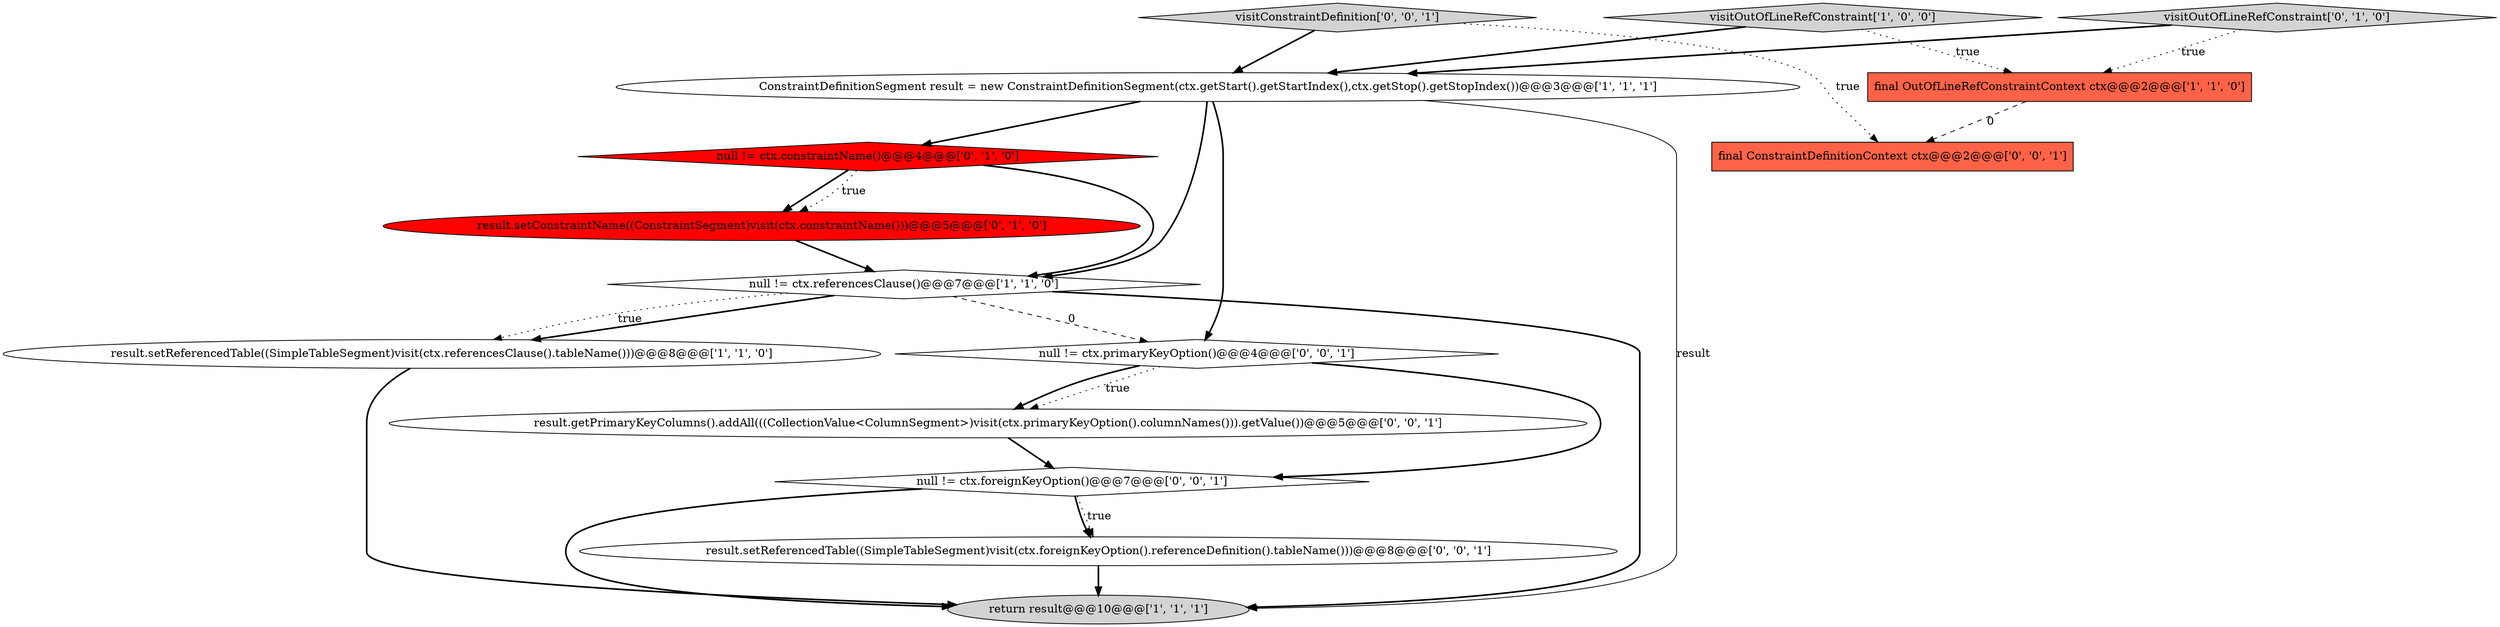 digraph {
12 [style = filled, label = "final ConstraintDefinitionContext ctx@@@2@@@['0', '0', '1']", fillcolor = tomato, shape = box image = "AAA0AAABBB3BBB"];
8 [style = filled, label = "null != ctx.constraintName()@@@4@@@['0', '1', '0']", fillcolor = red, shape = diamond image = "AAA1AAABBB2BBB"];
0 [style = filled, label = "ConstraintDefinitionSegment result = new ConstraintDefinitionSegment(ctx.getStart().getStartIndex(),ctx.getStop().getStopIndex())@@@3@@@['1', '1', '1']", fillcolor = white, shape = ellipse image = "AAA0AAABBB1BBB"];
4 [style = filled, label = "final OutOfLineRefConstraintContext ctx@@@2@@@['1', '1', '0']", fillcolor = tomato, shape = box image = "AAA0AAABBB1BBB"];
6 [style = filled, label = "result.setConstraintName((ConstraintSegment)visit(ctx.constraintName()))@@@5@@@['0', '1', '0']", fillcolor = red, shape = ellipse image = "AAA1AAABBB2BBB"];
2 [style = filled, label = "return result@@@10@@@['1', '1', '1']", fillcolor = lightgray, shape = ellipse image = "AAA0AAABBB1BBB"];
5 [style = filled, label = "visitOutOfLineRefConstraint['1', '0', '0']", fillcolor = lightgray, shape = diamond image = "AAA0AAABBB1BBB"];
10 [style = filled, label = "result.setReferencedTable((SimpleTableSegment)visit(ctx.foreignKeyOption().referenceDefinition().tableName()))@@@8@@@['0', '0', '1']", fillcolor = white, shape = ellipse image = "AAA0AAABBB3BBB"];
13 [style = filled, label = "null != ctx.primaryKeyOption()@@@4@@@['0', '0', '1']", fillcolor = white, shape = diamond image = "AAA0AAABBB3BBB"];
1 [style = filled, label = "null != ctx.referencesClause()@@@7@@@['1', '1', '0']", fillcolor = white, shape = diamond image = "AAA0AAABBB1BBB"];
9 [style = filled, label = "visitConstraintDefinition['0', '0', '1']", fillcolor = lightgray, shape = diamond image = "AAA0AAABBB3BBB"];
7 [style = filled, label = "visitOutOfLineRefConstraint['0', '1', '0']", fillcolor = lightgray, shape = diamond image = "AAA0AAABBB2BBB"];
3 [style = filled, label = "result.setReferencedTable((SimpleTableSegment)visit(ctx.referencesClause().tableName()))@@@8@@@['1', '1', '0']", fillcolor = white, shape = ellipse image = "AAA0AAABBB1BBB"];
14 [style = filled, label = "result.getPrimaryKeyColumns().addAll(((CollectionValue<ColumnSegment>)visit(ctx.primaryKeyOption().columnNames())).getValue())@@@5@@@['0', '0', '1']", fillcolor = white, shape = ellipse image = "AAA0AAABBB3BBB"];
11 [style = filled, label = "null != ctx.foreignKeyOption()@@@7@@@['0', '0', '1']", fillcolor = white, shape = diamond image = "AAA0AAABBB3BBB"];
9->12 [style = dotted, label="true"];
9->0 [style = bold, label=""];
0->13 [style = bold, label=""];
11->10 [style = dotted, label="true"];
1->3 [style = bold, label=""];
8->6 [style = bold, label=""];
7->0 [style = bold, label=""];
13->11 [style = bold, label=""];
11->2 [style = bold, label=""];
5->4 [style = dotted, label="true"];
4->12 [style = dashed, label="0"];
1->3 [style = dotted, label="true"];
0->2 [style = solid, label="result"];
1->13 [style = dashed, label="0"];
8->1 [style = bold, label=""];
6->1 [style = bold, label=""];
8->6 [style = dotted, label="true"];
3->2 [style = bold, label=""];
5->0 [style = bold, label=""];
11->10 [style = bold, label=""];
0->1 [style = bold, label=""];
7->4 [style = dotted, label="true"];
0->8 [style = bold, label=""];
10->2 [style = bold, label=""];
1->2 [style = bold, label=""];
13->14 [style = dotted, label="true"];
14->11 [style = bold, label=""];
13->14 [style = bold, label=""];
}
